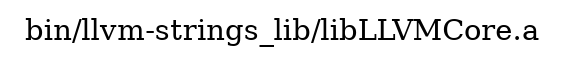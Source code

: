 digraph "bin/llvm-strings_lib/libLLVMCore.a" {
	label="bin/llvm-strings_lib/libLLVMCore.a";
	rankdir=LR;

}
